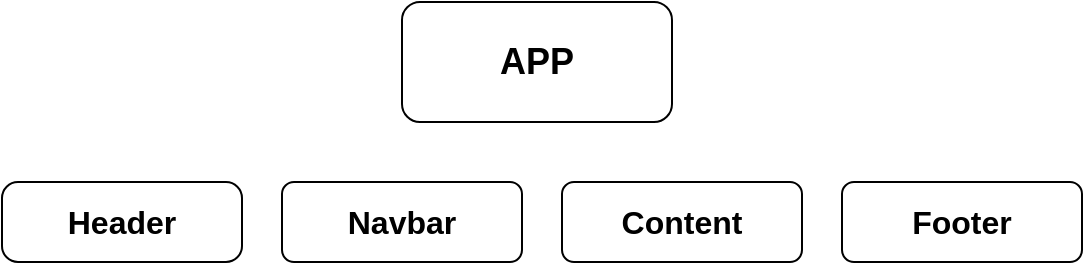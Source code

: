 <mxfile version="14.4.3" type="device"><diagram id="fBc09xlE573oVcGDmE3l" name="Page-1"><mxGraphModel dx="1102" dy="572" grid="1" gridSize="10" guides="1" tooltips="1" connect="1" arrows="1" fold="1" page="1" pageScale="1" pageWidth="850" pageHeight="1100" math="0" shadow="0"><root><mxCell id="0"/><mxCell id="1" parent="0"/><mxCell id="DuFz721TvmYkftT3rbt6-1" value="&lt;font style=&quot;font-size: 16px&quot;&gt;&lt;b&gt;Header&lt;/b&gt;&lt;/font&gt;" style="rounded=1;whiteSpace=wrap;html=1;arcSize=20;" vertex="1" parent="1"><mxGeometry x="120" y="160" width="120" height="40" as="geometry"/></mxCell><mxCell id="DuFz721TvmYkftT3rbt6-2" value="&lt;b&gt;&lt;font style=&quot;font-size: 16px&quot;&gt;Navbar&lt;/font&gt;&lt;/b&gt;" style="rounded=1;whiteSpace=wrap;html=1;" vertex="1" parent="1"><mxGeometry x="260" y="160" width="120" height="40" as="geometry"/></mxCell><mxCell id="DuFz721TvmYkftT3rbt6-3" value="&lt;b&gt;&lt;font style=&quot;font-size: 16px&quot;&gt;Content&lt;/font&gt;&lt;/b&gt;" style="rounded=1;whiteSpace=wrap;html=1;" vertex="1" parent="1"><mxGeometry x="400" y="160" width="120" height="40" as="geometry"/></mxCell><mxCell id="DuFz721TvmYkftT3rbt6-4" value="&lt;b&gt;&lt;font style=&quot;font-size: 16px&quot;&gt;Footer&lt;/font&gt;&lt;/b&gt;" style="rounded=1;whiteSpace=wrap;html=1;" vertex="1" parent="1"><mxGeometry x="540" y="160" width="120" height="40" as="geometry"/></mxCell><mxCell id="OfYpPsOfyTMLbmjyneOZ-1" value="&lt;div style=&quot;font-size: 18px&quot;&gt;&lt;font style=&quot;font-size: 18px&quot;&gt;&lt;b&gt;APP&lt;/b&gt;&lt;/font&gt;&lt;/div&gt;" style="rounded=1;whiteSpace=wrap;html=1;" parent="1" vertex="1"><mxGeometry x="320" y="70" width="135" height="60" as="geometry"/></mxCell></root></mxGraphModel></diagram></mxfile>